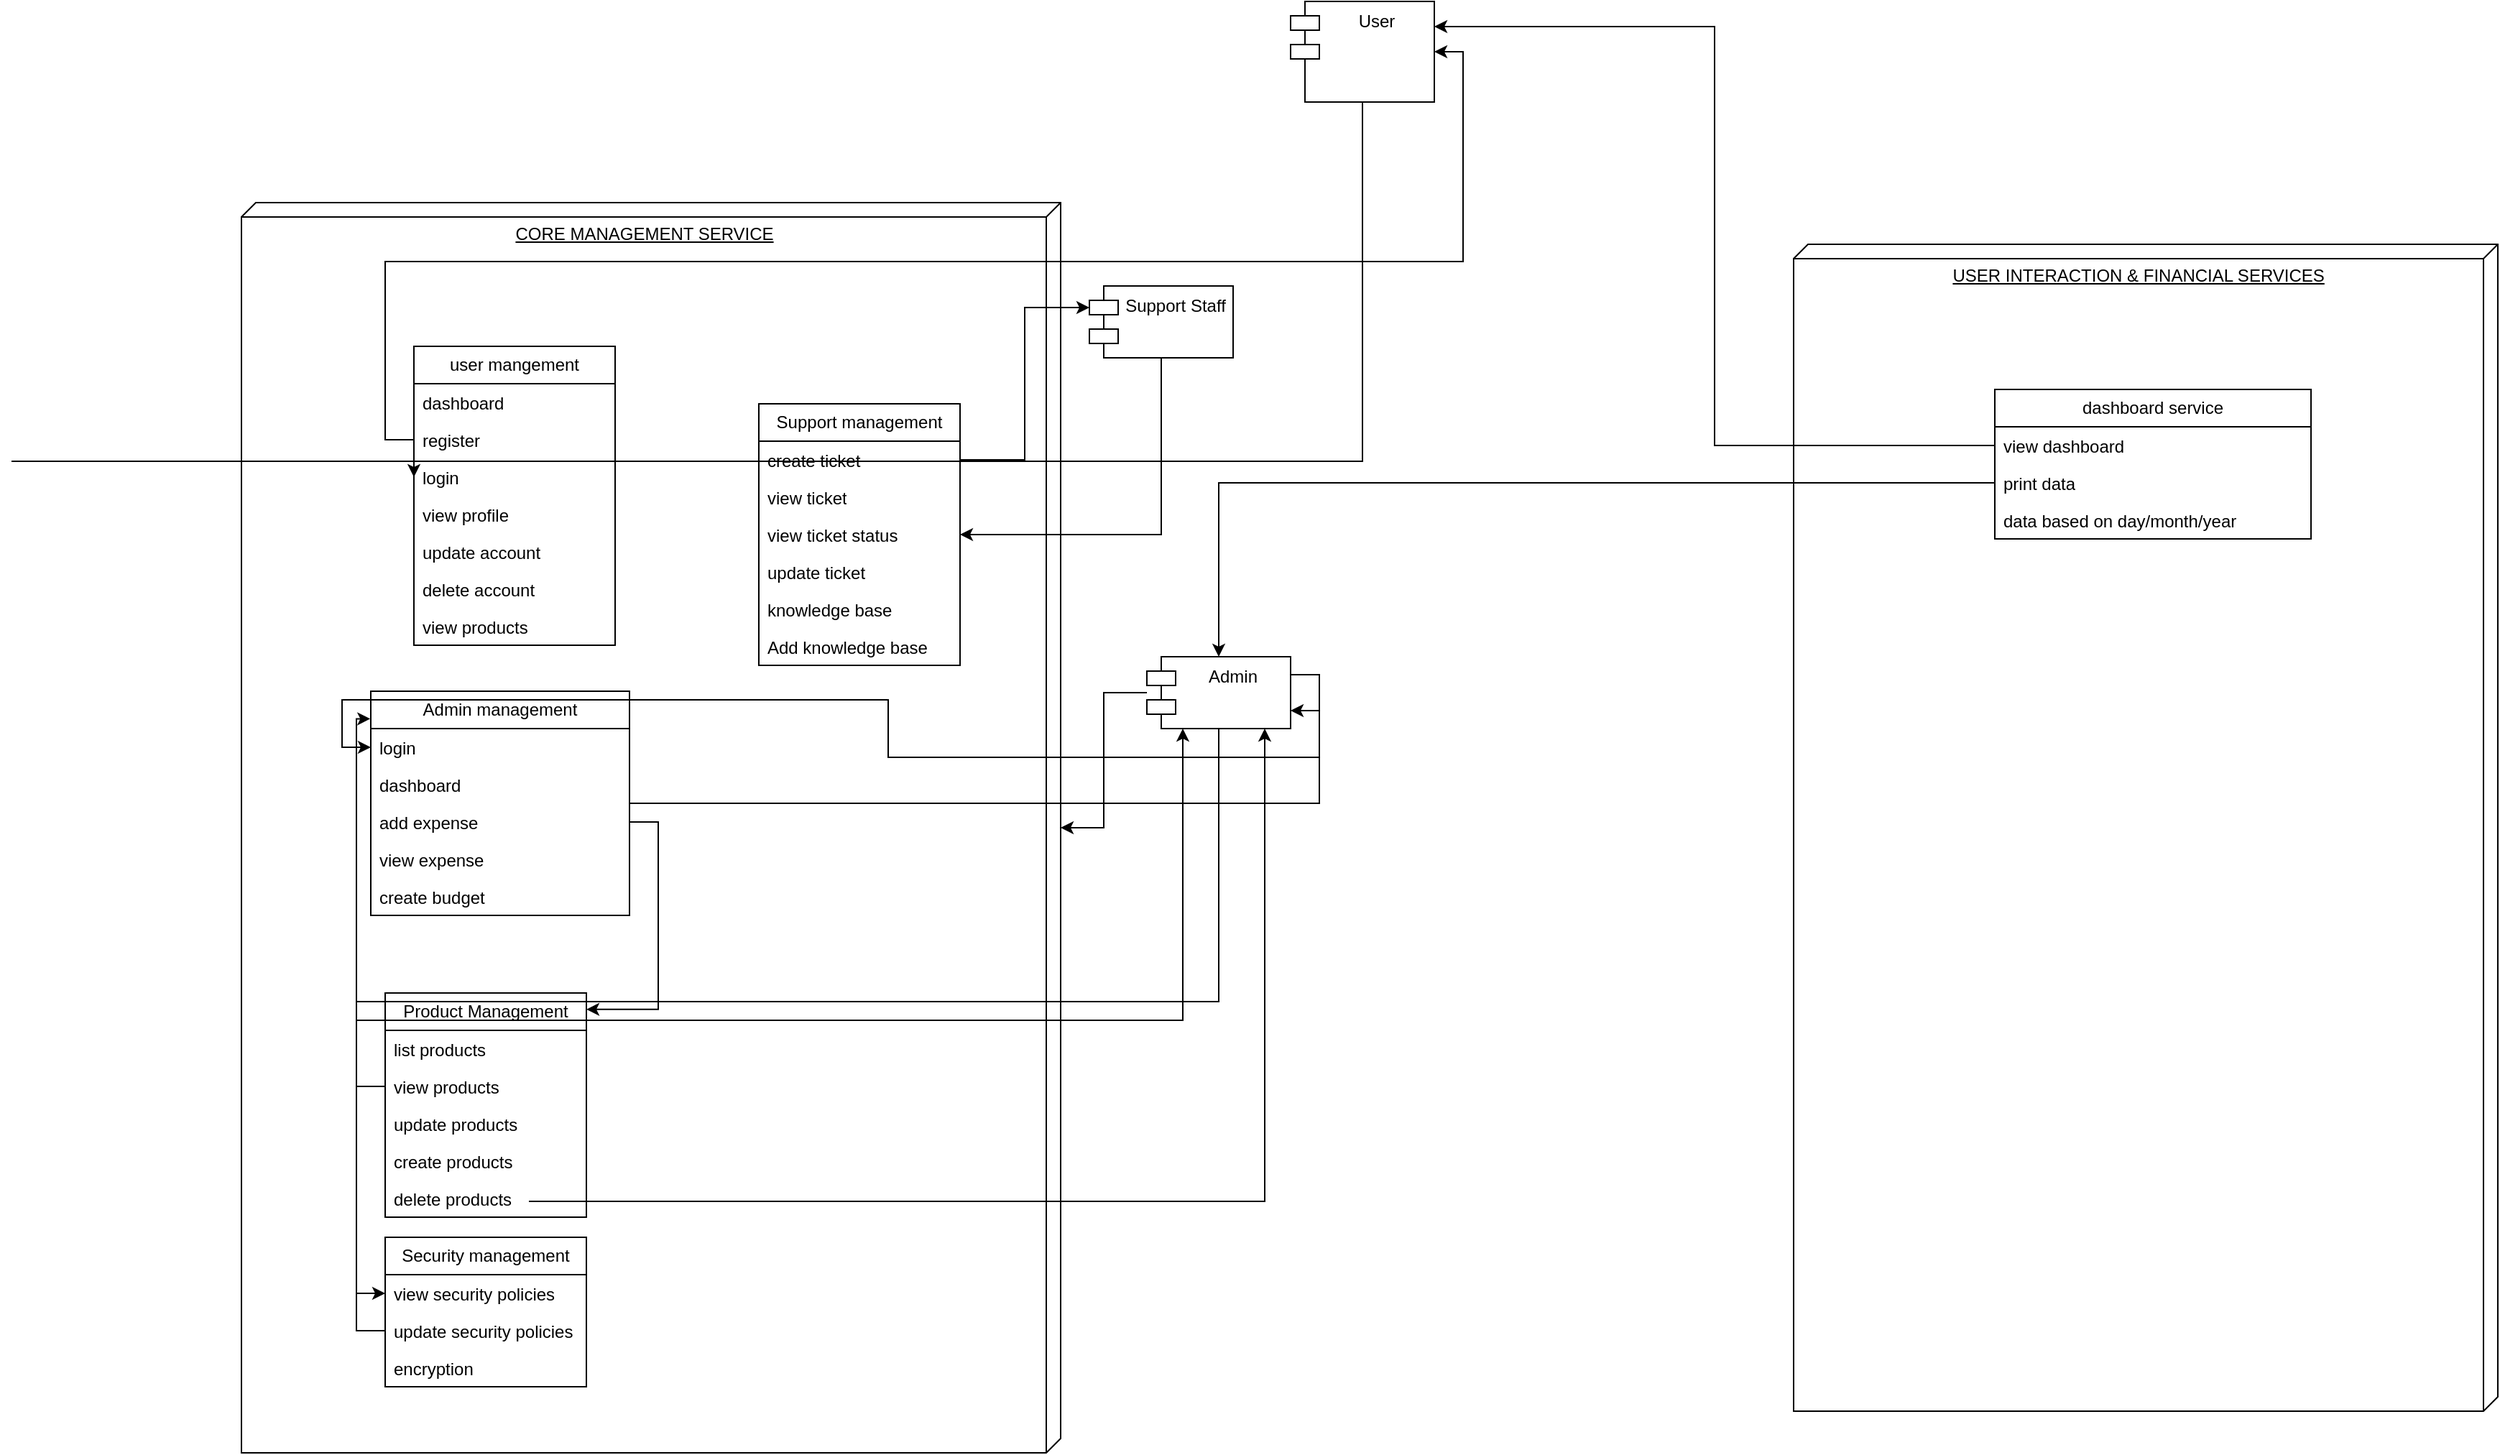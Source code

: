 <mxfile version="24.7.10">
  <diagram name="Page-1" id="5dESy3CNTPQsx0sL7qq8">
    <mxGraphModel dx="1400" dy="706" grid="1" gridSize="10" guides="1" tooltips="1" connect="1" arrows="1" fold="1" page="1" pageScale="1" pageWidth="850" pageHeight="1100" math="0" shadow="0">
      <root>
        <mxCell id="0" />
        <mxCell id="1" parent="0" />
        <mxCell id="9SV-68p5oGKli7hMYEzu-2" value="&lt;span style=&quot;white-space: pre;&quot;&gt;&#x9;&lt;/span&gt;&lt;span style=&quot;white-space: pre;&quot;&gt;&#x9;&lt;/span&gt;&lt;span style=&quot;white-space: pre;&quot;&gt;&#x9;&lt;/span&gt;&lt;span style=&quot;white-space: pre;&quot;&gt;&#x9;&lt;/span&gt;&lt;span style=&quot;white-space: pre;&quot;&gt;&#x9;&lt;/span&gt;&lt;span style=&quot;white-space: pre;&quot;&gt;&#x9;&lt;/span&gt;&lt;span style=&quot;white-space: pre;&quot;&gt;&#x9;&lt;/span&gt;CORE MANAGEMENT SERVICE" style="verticalAlign=top;align=left;spacingTop=8;spacingLeft=2;spacingRight=12;shape=cube;size=10;direction=south;fontStyle=4;html=1;whiteSpace=wrap;" vertex="1" parent="1">
          <mxGeometry x="250" y="290" width="570" height="870" as="geometry" />
        </mxCell>
        <mxCell id="9SV-68p5oGKli7hMYEzu-10" value="" style="edgeStyle=orthogonalEdgeStyle;rounded=0;orthogonalLoop=1;jettySize=auto;html=1;" edge="1" parent="1" source="9SV-68p5oGKli7hMYEzu-5" target="9SV-68p5oGKli7hMYEzu-2">
          <mxGeometry relative="1" as="geometry" />
        </mxCell>
        <mxCell id="9SV-68p5oGKli7hMYEzu-49" style="edgeStyle=orthogonalEdgeStyle;rounded=0;orthogonalLoop=1;jettySize=auto;html=1;exitX=1;exitY=0.25;exitDx=0;exitDy=0;entryX=0;entryY=0.5;entryDx=0;entryDy=0;" edge="1" parent="1" source="9SV-68p5oGKli7hMYEzu-5" target="9SV-68p5oGKli7hMYEzu-22">
          <mxGeometry relative="1" as="geometry" />
        </mxCell>
        <mxCell id="9SV-68p5oGKli7hMYEzu-58" style="edgeStyle=orthogonalEdgeStyle;rounded=0;orthogonalLoop=1;jettySize=auto;html=1;exitX=0.5;exitY=1;exitDx=0;exitDy=0;entryX=0;entryY=0.5;entryDx=0;entryDy=0;" edge="1" parent="1" source="9SV-68p5oGKli7hMYEzu-5" target="9SV-68p5oGKli7hMYEzu-54">
          <mxGeometry relative="1" as="geometry" />
        </mxCell>
        <mxCell id="9SV-68p5oGKli7hMYEzu-5" value="Admin" style="shape=module;align=left;spacingLeft=20;align=center;verticalAlign=top;whiteSpace=wrap;html=1;" vertex="1" parent="1">
          <mxGeometry x="880" y="606" width="100" height="50" as="geometry" />
        </mxCell>
        <mxCell id="9SV-68p5oGKli7hMYEzu-11" value="" style="edgeStyle=orthogonalEdgeStyle;rounded=0;orthogonalLoop=1;jettySize=auto;html=1;entryX=0;entryY=0.5;entryDx=0;entryDy=0;" edge="1" parent="1" source="9SV-68p5oGKli7hMYEzu-7" target="9SV-68p5oGKli7hMYEzu-16">
          <mxGeometry relative="1" as="geometry">
            <Array as="points">
              <mxPoint x="90" y="470" />
              <mxPoint x="280" y="470" />
            </Array>
          </mxGeometry>
        </mxCell>
        <mxCell id="9SV-68p5oGKli7hMYEzu-7" value="User" style="shape=module;align=left;spacingLeft=20;align=center;verticalAlign=top;whiteSpace=wrap;html=1;" vertex="1" parent="1">
          <mxGeometry x="980" y="150" width="100" height="70" as="geometry" />
        </mxCell>
        <mxCell id="9SV-68p5oGKli7hMYEzu-8" value="Support Staff" style="shape=module;align=left;spacingLeft=20;align=center;verticalAlign=top;whiteSpace=wrap;html=1;" vertex="1" parent="1">
          <mxGeometry x="840" y="348" width="100" height="50" as="geometry" />
        </mxCell>
        <mxCell id="9SV-68p5oGKli7hMYEzu-13" style="edgeStyle=orthogonalEdgeStyle;rounded=0;orthogonalLoop=1;jettySize=auto;html=1;entryX=1;entryY=0.5;entryDx=0;entryDy=0;" edge="1" parent="1" source="9SV-68p5oGKli7hMYEzu-8" target="9SV-68p5oGKli7hMYEzu-33">
          <mxGeometry relative="1" as="geometry" />
        </mxCell>
        <mxCell id="9SV-68p5oGKli7hMYEzu-14" value="user mangement" style="swimlane;fontStyle=0;childLayout=stackLayout;horizontal=1;startSize=26;fillColor=none;horizontalStack=0;resizeParent=1;resizeParentMax=0;resizeLast=0;collapsible=1;marginBottom=0;whiteSpace=wrap;html=1;" vertex="1" parent="1">
          <mxGeometry x="370" y="390" width="140" height="208" as="geometry" />
        </mxCell>
        <mxCell id="9SV-68p5oGKli7hMYEzu-15" value="dashboard" style="text;strokeColor=none;fillColor=none;align=left;verticalAlign=top;spacingLeft=4;spacingRight=4;overflow=hidden;rotatable=0;points=[[0,0.5],[1,0.5]];portConstraint=eastwest;whiteSpace=wrap;html=1;" vertex="1" parent="9SV-68p5oGKli7hMYEzu-14">
          <mxGeometry y="26" width="140" height="26" as="geometry" />
        </mxCell>
        <mxCell id="9SV-68p5oGKli7hMYEzu-27" value="register" style="text;strokeColor=none;fillColor=none;align=left;verticalAlign=top;spacingLeft=4;spacingRight=4;overflow=hidden;rotatable=0;points=[[0,0.5],[1,0.5]];portConstraint=eastwest;whiteSpace=wrap;html=1;" vertex="1" parent="9SV-68p5oGKli7hMYEzu-14">
          <mxGeometry y="52" width="140" height="26" as="geometry" />
        </mxCell>
        <mxCell id="9SV-68p5oGKli7hMYEzu-16" value="login" style="text;strokeColor=none;fillColor=none;align=left;verticalAlign=top;spacingLeft=4;spacingRight=4;overflow=hidden;rotatable=0;points=[[0,0.5],[1,0.5]];portConstraint=eastwest;whiteSpace=wrap;html=1;" vertex="1" parent="9SV-68p5oGKli7hMYEzu-14">
          <mxGeometry y="78" width="140" height="26" as="geometry" />
        </mxCell>
        <mxCell id="9SV-68p5oGKli7hMYEzu-17" value="view profile" style="text;strokeColor=none;fillColor=none;align=left;verticalAlign=top;spacingLeft=4;spacingRight=4;overflow=hidden;rotatable=0;points=[[0,0.5],[1,0.5]];portConstraint=eastwest;whiteSpace=wrap;html=1;" vertex="1" parent="9SV-68p5oGKli7hMYEzu-14">
          <mxGeometry y="104" width="140" height="26" as="geometry" />
        </mxCell>
        <mxCell id="9SV-68p5oGKli7hMYEzu-18" value="update account" style="text;strokeColor=none;fillColor=none;align=left;verticalAlign=top;spacingLeft=4;spacingRight=4;overflow=hidden;rotatable=0;points=[[0,0.5],[1,0.5]];portConstraint=eastwest;whiteSpace=wrap;html=1;" vertex="1" parent="9SV-68p5oGKli7hMYEzu-14">
          <mxGeometry y="130" width="140" height="26" as="geometry" />
        </mxCell>
        <mxCell id="9SV-68p5oGKli7hMYEzu-19" value="delete account" style="text;strokeColor=none;fillColor=none;align=left;verticalAlign=top;spacingLeft=4;spacingRight=4;overflow=hidden;rotatable=0;points=[[0,0.5],[1,0.5]];portConstraint=eastwest;whiteSpace=wrap;html=1;" vertex="1" parent="9SV-68p5oGKli7hMYEzu-14">
          <mxGeometry y="156" width="140" height="26" as="geometry" />
        </mxCell>
        <mxCell id="9SV-68p5oGKli7hMYEzu-20" value="view products" style="text;strokeColor=none;fillColor=none;align=left;verticalAlign=top;spacingLeft=4;spacingRight=4;overflow=hidden;rotatable=0;points=[[0,0.5],[1,0.5]];portConstraint=eastwest;whiteSpace=wrap;html=1;" vertex="1" parent="9SV-68p5oGKli7hMYEzu-14">
          <mxGeometry y="182" width="140" height="26" as="geometry" />
        </mxCell>
        <mxCell id="9SV-68p5oGKli7hMYEzu-40" style="edgeStyle=orthogonalEdgeStyle;rounded=0;orthogonalLoop=1;jettySize=auto;html=1;entryX=1;entryY=0.75;entryDx=0;entryDy=0;" edge="1" parent="1" source="9SV-68p5oGKli7hMYEzu-21" target="9SV-68p5oGKli7hMYEzu-5">
          <mxGeometry relative="1" as="geometry">
            <mxPoint x="150" y="670" as="targetPoint" />
          </mxGeometry>
        </mxCell>
        <mxCell id="9SV-68p5oGKli7hMYEzu-21" value="Admin management" style="swimlane;fontStyle=0;childLayout=stackLayout;horizontal=1;startSize=26;fillColor=none;horizontalStack=0;resizeParent=1;resizeParentMax=0;resizeLast=0;collapsible=1;marginBottom=0;whiteSpace=wrap;html=1;" vertex="1" parent="1">
          <mxGeometry x="340" y="630" width="180" height="156" as="geometry" />
        </mxCell>
        <mxCell id="9SV-68p5oGKli7hMYEzu-22" value="login" style="text;strokeColor=none;fillColor=none;align=left;verticalAlign=top;spacingLeft=4;spacingRight=4;overflow=hidden;rotatable=0;points=[[0,0.5],[1,0.5]];portConstraint=eastwest;whiteSpace=wrap;html=1;" vertex="1" parent="9SV-68p5oGKli7hMYEzu-21">
          <mxGeometry y="26" width="180" height="26" as="geometry" />
        </mxCell>
        <mxCell id="9SV-68p5oGKli7hMYEzu-50" value="dashboard" style="text;strokeColor=none;fillColor=none;align=left;verticalAlign=top;spacingLeft=4;spacingRight=4;overflow=hidden;rotatable=0;points=[[0,0.5],[1,0.5]];portConstraint=eastwest;whiteSpace=wrap;html=1;" vertex="1" parent="9SV-68p5oGKli7hMYEzu-21">
          <mxGeometry y="52" width="180" height="26" as="geometry" />
        </mxCell>
        <mxCell id="9SV-68p5oGKli7hMYEzu-28" value="add expense" style="text;strokeColor=none;fillColor=none;align=left;verticalAlign=top;spacingLeft=4;spacingRight=4;overflow=hidden;rotatable=0;points=[[0,0.5],[1,0.5]];portConstraint=eastwest;whiteSpace=wrap;html=1;" vertex="1" parent="9SV-68p5oGKli7hMYEzu-21">
          <mxGeometry y="78" width="180" height="26" as="geometry" />
        </mxCell>
        <mxCell id="9SV-68p5oGKli7hMYEzu-29" value="view expense" style="text;strokeColor=none;fillColor=none;align=left;verticalAlign=top;spacingLeft=4;spacingRight=4;overflow=hidden;rotatable=0;points=[[0,0.5],[1,0.5]];portConstraint=eastwest;whiteSpace=wrap;html=1;" vertex="1" parent="9SV-68p5oGKli7hMYEzu-21">
          <mxGeometry y="104" width="180" height="26" as="geometry" />
        </mxCell>
        <mxCell id="9SV-68p5oGKli7hMYEzu-30" value="create budget&amp;nbsp;" style="text;strokeColor=none;fillColor=none;align=left;verticalAlign=top;spacingLeft=4;spacingRight=4;overflow=hidden;rotatable=0;points=[[0,0.5],[1,0.5]];portConstraint=eastwest;whiteSpace=wrap;html=1;" vertex="1" parent="9SV-68p5oGKli7hMYEzu-21">
          <mxGeometry y="130" width="180" height="26" as="geometry" />
        </mxCell>
        <mxCell id="9SV-68p5oGKli7hMYEzu-31" value="Support management" style="swimlane;fontStyle=0;childLayout=stackLayout;horizontal=1;startSize=26;fillColor=none;horizontalStack=0;resizeParent=1;resizeParentMax=0;resizeLast=0;collapsible=1;marginBottom=0;whiteSpace=wrap;html=1;" vertex="1" parent="1">
          <mxGeometry x="610" y="430" width="140" height="182" as="geometry" />
        </mxCell>
        <mxCell id="9SV-68p5oGKli7hMYEzu-32" value="create ticket" style="text;strokeColor=none;fillColor=none;align=left;verticalAlign=top;spacingLeft=4;spacingRight=4;overflow=hidden;rotatable=0;points=[[0,0.5],[1,0.5]];portConstraint=eastwest;whiteSpace=wrap;html=1;" vertex="1" parent="9SV-68p5oGKli7hMYEzu-31">
          <mxGeometry y="26" width="140" height="26" as="geometry" />
        </mxCell>
        <mxCell id="9SV-68p5oGKli7hMYEzu-35" value="view ticket" style="text;strokeColor=none;fillColor=none;align=left;verticalAlign=top;spacingLeft=4;spacingRight=4;overflow=hidden;rotatable=0;points=[[0,0.5],[1,0.5]];portConstraint=eastwest;whiteSpace=wrap;html=1;" vertex="1" parent="9SV-68p5oGKli7hMYEzu-31">
          <mxGeometry y="52" width="140" height="26" as="geometry" />
        </mxCell>
        <mxCell id="9SV-68p5oGKli7hMYEzu-33" value="view ticket status" style="text;strokeColor=none;fillColor=none;align=left;verticalAlign=top;spacingLeft=4;spacingRight=4;overflow=hidden;rotatable=0;points=[[0,0.5],[1,0.5]];portConstraint=eastwest;whiteSpace=wrap;html=1;" vertex="1" parent="9SV-68p5oGKli7hMYEzu-31">
          <mxGeometry y="78" width="140" height="26" as="geometry" />
        </mxCell>
        <mxCell id="9SV-68p5oGKli7hMYEzu-34" value="update ticket" style="text;strokeColor=none;fillColor=none;align=left;verticalAlign=top;spacingLeft=4;spacingRight=4;overflow=hidden;rotatable=0;points=[[0,0.5],[1,0.5]];portConstraint=eastwest;whiteSpace=wrap;html=1;" vertex="1" parent="9SV-68p5oGKli7hMYEzu-31">
          <mxGeometry y="104" width="140" height="26" as="geometry" />
        </mxCell>
        <mxCell id="9SV-68p5oGKli7hMYEzu-36" value="knowledge base" style="text;strokeColor=none;fillColor=none;align=left;verticalAlign=top;spacingLeft=4;spacingRight=4;overflow=hidden;rotatable=0;points=[[0,0.5],[1,0.5]];portConstraint=eastwest;whiteSpace=wrap;html=1;" vertex="1" parent="9SV-68p5oGKli7hMYEzu-31">
          <mxGeometry y="130" width="140" height="26" as="geometry" />
        </mxCell>
        <mxCell id="9SV-68p5oGKli7hMYEzu-37" value="Add knowledge base&amp;nbsp;" style="text;strokeColor=none;fillColor=none;align=left;verticalAlign=top;spacingLeft=4;spacingRight=4;overflow=hidden;rotatable=0;points=[[0,0.5],[1,0.5]];portConstraint=eastwest;whiteSpace=wrap;html=1;" vertex="1" parent="9SV-68p5oGKli7hMYEzu-31">
          <mxGeometry y="156" width="140" height="26" as="geometry" />
        </mxCell>
        <mxCell id="9SV-68p5oGKli7hMYEzu-41" style="edgeStyle=orthogonalEdgeStyle;rounded=0;orthogonalLoop=1;jettySize=auto;html=1;exitX=0;exitY=0.5;exitDx=0;exitDy=0;entryX=1;entryY=0.5;entryDx=0;entryDy=0;" edge="1" parent="1" source="9SV-68p5oGKli7hMYEzu-27" target="9SV-68p5oGKli7hMYEzu-7">
          <mxGeometry relative="1" as="geometry" />
        </mxCell>
        <mxCell id="9SV-68p5oGKli7hMYEzu-42" style="edgeStyle=orthogonalEdgeStyle;rounded=0;orthogonalLoop=1;jettySize=auto;html=1;exitX=1;exitY=0.5;exitDx=0;exitDy=0;entryX=0;entryY=0;entryDx=0;entryDy=15;entryPerimeter=0;" edge="1" parent="1" source="9SV-68p5oGKli7hMYEzu-32" target="9SV-68p5oGKli7hMYEzu-8">
          <mxGeometry relative="1" as="geometry" />
        </mxCell>
        <mxCell id="9SV-68p5oGKli7hMYEzu-43" value="Product Management" style="swimlane;fontStyle=0;childLayout=stackLayout;horizontal=1;startSize=26;fillColor=none;horizontalStack=0;resizeParent=1;resizeParentMax=0;resizeLast=0;collapsible=1;marginBottom=0;whiteSpace=wrap;html=1;" vertex="1" parent="1">
          <mxGeometry x="350" y="840" width="140" height="156" as="geometry" />
        </mxCell>
        <mxCell id="9SV-68p5oGKli7hMYEzu-44" value="list products" style="text;strokeColor=none;fillColor=none;align=left;verticalAlign=top;spacingLeft=4;spacingRight=4;overflow=hidden;rotatable=0;points=[[0,0.5],[1,0.5]];portConstraint=eastwest;whiteSpace=wrap;html=1;" vertex="1" parent="9SV-68p5oGKli7hMYEzu-43">
          <mxGeometry y="26" width="140" height="26" as="geometry" />
        </mxCell>
        <mxCell id="9SV-68p5oGKli7hMYEzu-45" value="view products" style="text;strokeColor=none;fillColor=none;align=left;verticalAlign=top;spacingLeft=4;spacingRight=4;overflow=hidden;rotatable=0;points=[[0,0.5],[1,0.5]];portConstraint=eastwest;whiteSpace=wrap;html=1;" vertex="1" parent="9SV-68p5oGKli7hMYEzu-43">
          <mxGeometry y="52" width="140" height="26" as="geometry" />
        </mxCell>
        <mxCell id="9SV-68p5oGKli7hMYEzu-46" value="update products" style="text;strokeColor=none;fillColor=none;align=left;verticalAlign=top;spacingLeft=4;spacingRight=4;overflow=hidden;rotatable=0;points=[[0,0.5],[1,0.5]];portConstraint=eastwest;whiteSpace=wrap;html=1;" vertex="1" parent="9SV-68p5oGKli7hMYEzu-43">
          <mxGeometry y="78" width="140" height="26" as="geometry" />
        </mxCell>
        <mxCell id="9SV-68p5oGKli7hMYEzu-51" value="create products" style="text;strokeColor=none;fillColor=none;align=left;verticalAlign=top;spacingLeft=4;spacingRight=4;overflow=hidden;rotatable=0;points=[[0,0.5],[1,0.5]];portConstraint=eastwest;whiteSpace=wrap;html=1;" vertex="1" parent="9SV-68p5oGKli7hMYEzu-43">
          <mxGeometry y="104" width="140" height="26" as="geometry" />
        </mxCell>
        <mxCell id="9SV-68p5oGKli7hMYEzu-52" value="delete products" style="text;strokeColor=none;fillColor=none;align=left;verticalAlign=top;spacingLeft=4;spacingRight=4;overflow=hidden;rotatable=0;points=[[0,0.5],[1,0.5]];portConstraint=eastwest;whiteSpace=wrap;html=1;" vertex="1" parent="9SV-68p5oGKli7hMYEzu-43">
          <mxGeometry y="130" width="140" height="26" as="geometry" />
        </mxCell>
        <mxCell id="9SV-68p5oGKli7hMYEzu-47" style="edgeStyle=orthogonalEdgeStyle;rounded=0;orthogonalLoop=1;jettySize=auto;html=1;exitX=0;exitY=0.5;exitDx=0;exitDy=0;entryX=-0.002;entryY=0.123;entryDx=0;entryDy=0;entryPerimeter=0;" edge="1" parent="1" source="9SV-68p5oGKli7hMYEzu-45" target="9SV-68p5oGKli7hMYEzu-21">
          <mxGeometry relative="1" as="geometry" />
        </mxCell>
        <mxCell id="9SV-68p5oGKli7hMYEzu-48" style="edgeStyle=orthogonalEdgeStyle;rounded=0;orthogonalLoop=1;jettySize=auto;html=1;exitX=1;exitY=0.5;exitDx=0;exitDy=0;entryX=1;entryY=0.073;entryDx=0;entryDy=0;entryPerimeter=0;" edge="1" parent="1" source="9SV-68p5oGKli7hMYEzu-28" target="9SV-68p5oGKli7hMYEzu-43">
          <mxGeometry relative="1" as="geometry" />
        </mxCell>
        <mxCell id="9SV-68p5oGKli7hMYEzu-53" value="Security management" style="swimlane;fontStyle=0;childLayout=stackLayout;horizontal=1;startSize=26;fillColor=none;horizontalStack=0;resizeParent=1;resizeParentMax=0;resizeLast=0;collapsible=1;marginBottom=0;whiteSpace=wrap;html=1;" vertex="1" parent="1">
          <mxGeometry x="350" y="1010" width="140" height="104" as="geometry" />
        </mxCell>
        <mxCell id="9SV-68p5oGKli7hMYEzu-54" value="view security policies" style="text;strokeColor=none;fillColor=none;align=left;verticalAlign=top;spacingLeft=4;spacingRight=4;overflow=hidden;rotatable=0;points=[[0,0.5],[1,0.5]];portConstraint=eastwest;whiteSpace=wrap;html=1;" vertex="1" parent="9SV-68p5oGKli7hMYEzu-53">
          <mxGeometry y="26" width="140" height="26" as="geometry" />
        </mxCell>
        <mxCell id="9SV-68p5oGKli7hMYEzu-55" value="update security policies" style="text;strokeColor=none;fillColor=none;align=left;verticalAlign=top;spacingLeft=4;spacingRight=4;overflow=hidden;rotatable=0;points=[[0,0.5],[1,0.5]];portConstraint=eastwest;whiteSpace=wrap;html=1;" vertex="1" parent="9SV-68p5oGKli7hMYEzu-53">
          <mxGeometry y="52" width="140" height="26" as="geometry" />
        </mxCell>
        <mxCell id="9SV-68p5oGKli7hMYEzu-56" value="encryption&amp;nbsp;" style="text;strokeColor=none;fillColor=none;align=left;verticalAlign=top;spacingLeft=4;spacingRight=4;overflow=hidden;rotatable=0;points=[[0,0.5],[1,0.5]];portConstraint=eastwest;whiteSpace=wrap;html=1;" vertex="1" parent="9SV-68p5oGKli7hMYEzu-53">
          <mxGeometry y="78" width="140" height="26" as="geometry" />
        </mxCell>
        <mxCell id="9SV-68p5oGKli7hMYEzu-57" style="edgeStyle=orthogonalEdgeStyle;rounded=0;orthogonalLoop=1;jettySize=auto;html=1;exitX=0;exitY=0.5;exitDx=0;exitDy=0;entryX=0.25;entryY=1;entryDx=0;entryDy=0;" edge="1" parent="1" source="9SV-68p5oGKli7hMYEzu-55" target="9SV-68p5oGKli7hMYEzu-5">
          <mxGeometry relative="1" as="geometry" />
        </mxCell>
        <mxCell id="9SV-68p5oGKli7hMYEzu-59" style="edgeStyle=orthogonalEdgeStyle;rounded=0;orthogonalLoop=1;jettySize=auto;html=1;exitX=0;exitY=0;exitDx=695;exitDy=370;exitPerimeter=0;entryX=0.82;entryY=1;entryDx=0;entryDy=0;entryPerimeter=0;" edge="1" parent="1" source="9SV-68p5oGKli7hMYEzu-2" target="9SV-68p5oGKli7hMYEzu-5">
          <mxGeometry relative="1" as="geometry" />
        </mxCell>
        <mxCell id="9SV-68p5oGKli7hMYEzu-60" value="&lt;span style=&quot;white-space: pre;&quot;&gt;&#x9;&lt;/span&gt;&lt;span style=&quot;white-space: pre;&quot;&gt;&#x9;&lt;/span&gt;&lt;span style=&quot;white-space: pre;&quot;&gt;&#x9;&lt;/span&gt;&lt;span style=&quot;white-space: pre;&quot;&gt;&#x9;&lt;/span&gt;USER INTERACTION &amp;amp; FINANCIAL SERVICES" style="verticalAlign=top;align=left;spacingTop=8;spacingLeft=2;spacingRight=12;shape=cube;size=10;direction=south;fontStyle=4;html=1;whiteSpace=wrap;" vertex="1" parent="1">
          <mxGeometry x="1330" y="319" width="490" height="812" as="geometry" />
        </mxCell>
        <mxCell id="9SV-68p5oGKli7hMYEzu-61" value="dashboard service" style="swimlane;fontStyle=0;childLayout=stackLayout;horizontal=1;startSize=26;fillColor=none;horizontalStack=0;resizeParent=1;resizeParentMax=0;resizeLast=0;collapsible=1;marginBottom=0;whiteSpace=wrap;html=1;" vertex="1" parent="1">
          <mxGeometry x="1470" y="420" width="220" height="104" as="geometry" />
        </mxCell>
        <mxCell id="9SV-68p5oGKli7hMYEzu-62" value="view dashboard" style="text;strokeColor=none;fillColor=none;align=left;verticalAlign=top;spacingLeft=4;spacingRight=4;overflow=hidden;rotatable=0;points=[[0,0.5],[1,0.5]];portConstraint=eastwest;whiteSpace=wrap;html=1;" vertex="1" parent="9SV-68p5oGKli7hMYEzu-61">
          <mxGeometry y="26" width="220" height="26" as="geometry" />
        </mxCell>
        <mxCell id="9SV-68p5oGKli7hMYEzu-63" value="print data" style="text;strokeColor=none;fillColor=none;align=left;verticalAlign=top;spacingLeft=4;spacingRight=4;overflow=hidden;rotatable=0;points=[[0,0.5],[1,0.5]];portConstraint=eastwest;whiteSpace=wrap;html=1;" vertex="1" parent="9SV-68p5oGKli7hMYEzu-61">
          <mxGeometry y="52" width="220" height="26" as="geometry" />
        </mxCell>
        <mxCell id="9SV-68p5oGKli7hMYEzu-64" value="data based on day/month/year" style="text;strokeColor=none;fillColor=none;align=left;verticalAlign=top;spacingLeft=4;spacingRight=4;overflow=hidden;rotatable=0;points=[[0,0.5],[1,0.5]];portConstraint=eastwest;whiteSpace=wrap;html=1;" vertex="1" parent="9SV-68p5oGKli7hMYEzu-61">
          <mxGeometry y="78" width="220" height="26" as="geometry" />
        </mxCell>
        <mxCell id="9SV-68p5oGKli7hMYEzu-66" style="edgeStyle=orthogonalEdgeStyle;rounded=0;orthogonalLoop=1;jettySize=auto;html=1;exitX=0;exitY=0.5;exitDx=0;exitDy=0;entryX=0.5;entryY=0;entryDx=0;entryDy=0;" edge="1" parent="1" source="9SV-68p5oGKli7hMYEzu-63" target="9SV-68p5oGKli7hMYEzu-5">
          <mxGeometry relative="1" as="geometry" />
        </mxCell>
        <mxCell id="9SV-68p5oGKli7hMYEzu-67" style="edgeStyle=orthogonalEdgeStyle;rounded=0;orthogonalLoop=1;jettySize=auto;html=1;exitX=0;exitY=0.5;exitDx=0;exitDy=0;entryX=1;entryY=0.25;entryDx=0;entryDy=0;" edge="1" parent="1" source="9SV-68p5oGKli7hMYEzu-62" target="9SV-68p5oGKli7hMYEzu-7">
          <mxGeometry relative="1" as="geometry" />
        </mxCell>
      </root>
    </mxGraphModel>
  </diagram>
</mxfile>
